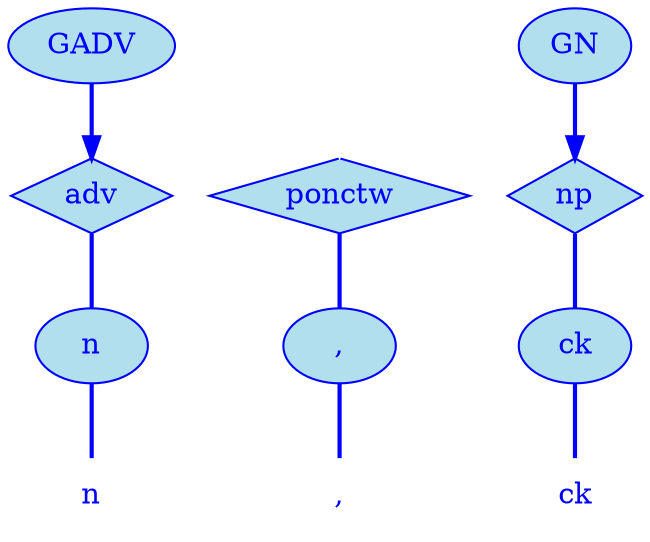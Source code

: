digraph g {
	graph [bb="0,0,250,252"];
	node [label="\N"];
	graph [_draw_="c 5 -white C 5 -white P 4 0 0 0 252 250 252 250 0 ",
		xdotversion="1.2"];
	"mc1s1_t1#token84" [label=n, shape=plaintext, fillcolor=lightblue2, fontcolor=blue, pos="40,18", width="0.75", height="0.50", _ldraw_="F 14.000000 11 -Times-Roman c 4 -blue T 40 13 0 9 1 -n "];
	"mc1s1_W1#wordmc1s1_t1#token" [label=n, shape=ellipse, fillcolor=lightblue2, fontcolor=blue, pos="40,90", width="0.75", height="0.50", color=blue, style=filled, _draw_="S 6 -filled c 4 -blue C 10 -lightblue2 E 40 90 27 18 ", _ldraw_="F 14.000000 11 -Times-Roman c 4 -blue T 40 85 0 9 1 -n "];
	"mc1s1_P1#pos" [label=adv, shape=diamond, fillcolor=lightblue2, fontcolor=blue, pos="40,162", width="0.78", height="0.50", color=blue, style=filled, _draw_="S 6 -filled c 4 -blue C 10 -lightblue2 P 4 40 180 12 162 40 144 68 162 ", _ldraw_="F 14.000000 11 -Times-Roman c 4 -blue T 40 157 0 25 3 -adv "];
	"mc1s1_chk0#chunk" [label=GADV, fillcolor=lightblue2, fontcolor=blue, pos="40,234", width="1.11", height="0.50", color=blue, style=filled, arrowhead=doubleoctagon, _draw_="S 6 -filled c 4 -blue C 10 -lightblue2 E 40 234 40 18 ", _ldraw_="F 14.000000 11 -Times-Roman c 4 -blue T 40 229 0 42 4 -GADV "];
	"mc1s1_t2#token87" [label=",", shape=plaintext, fillcolor=lightblue2, fontcolor=blue, pos="132,18", width="0.75", height="0.50", _ldraw_="F 14.000000 11 -Times-Roman c 4 -blue T 132 13 0 5 1 -, "];
	"mc1s1_W2#wordmc1s1_t2#token" [label=",", shape=ellipse, fillcolor=lightblue2, fontcolor=blue, pos="132,90", width="0.75", height="0.50", color=blue, style=filled, _draw_="S 6 -filled c 4 -blue C 10 -lightblue2 E 132 90 27 18 ", _ldraw_="F 14.000000 11 -Times-Roman c 4 -blue T 132 85 0 5 1 -, "];
	"mc1s1_P3L1#pos" [label=ponctw, shape=diamond, fillcolor=lightblue2, fontcolor=blue, pos="132,162", width="1.28", height="0.50", color=blue, style=filled, _draw_="S 6 -filled c 4 -blue C 10 -lightblue2 P 4 132 180 86 162 132 144 178 162 ", _ldraw_="F 14.000000 11 -Times-Roman c 4 -blue T 132 157 0 51 6 -ponctw "];
	"mc1s1_t3#token78" [label=ck, shape=plaintext, fillcolor=lightblue2, fontcolor=blue, pos="223,18", width="0.75", height="0.50", _ldraw_="F 14.000000 11 -Times-Roman c 4 -blue T 223 13 0 15 2 -ck "];
	"mc1s1_W3#wordmc1s1_t3#token" [label=ck, shape=ellipse, fillcolor=lightblue2, fontcolor=blue, pos="223,90", width="0.75", height="0.50", color=blue, style=filled, _draw_="S 6 -filled c 4 -blue C 10 -lightblue2 E 223 90 27 18 ", _ldraw_="F 14.000000 11 -Times-Roman c 4 -blue T 223 85 0 15 2 -ck "];
	"mc1s1_P16#pos" [label=np, shape=diamond, fillcolor=lightblue2, fontcolor=blue, pos="223,162", width="0.75", height="0.50", color=blue, style=filled, _draw_="S 6 -filled c 4 -blue C 10 -lightblue2 P 4 223 180 196 162 223 144 250 162 ", _ldraw_="F 14.000000 11 -Times-Roman c 4 -blue T 223 157 0 17 2 -np "];
	"mc1s1_chk1#chunk" [label=GN, fillcolor=lightblue2, fontcolor=blue, pos="223,234", width="0.75", height="0.50", color=blue, style=filled, arrowhead=doubleoctagon, _draw_="S 6 -filled c 4 -blue C 10 -lightblue2 E 223 234 27 18 ", _ldraw_="F 14.000000 11 -Times-Roman c 4 -blue T 223 229 0 22 2 -GN "];
	"mc1s1_P3L1#pos#empty" [shape=point, fillcolor=white, fontcolor=white, pos="132,234", width="0.06", height="0.06", color=white, size=2, _draw_="S 6 -filled c 5 -white C 5 -white E 132 234 2 2 "];
	"mc1s1_W1#wordmc1s1_t1#token" -> "mc1s1_t1#token84" [arrowhead=none, color=blue, fontcolor=blue, style=bold, minlen=1, pos="40,72 40,61 40,47 40,36", _draw_="S 4 -bold c 4 -blue B 4 40 72 40 61 40 47 40 36 "];
	"mc1s1_P1#pos" -> "mc1s1_W1#wordmc1s1_t1#token" [arrowhead=none, color=blue, fontcolor=blue, style=bold, minlen=1, pos="40,144 40,133 40,119 40,108", _draw_="S 4 -bold c 4 -blue B 4 40 144 40 133 40 119 40 108 "];
	"mc1s1_chk0#chunk" -> "mc1s1_P1#pos" [color=blue, fontcolor=blue, style=bold, minlen=1, pos="e,40,180 40,216 40,208 40,199 40,190", shape=normal, _draw_="S 4 -bold c 4 -blue B 4 40 216 40 208 40 199 40 190 ", _hdraw_="S 5 -solid S 15 -setlinewidth(1) c 4 -blue C 4 -blue P 3 44 190 40 180 37 190 "];
	"mc1s1_W2#wordmc1s1_t2#token" -> "mc1s1_t2#token87" [arrowhead=none, color=blue, fontcolor=blue, style=bold, minlen=1, pos="132,72 132,61 132,47 132,36", _draw_="S 4 -bold c 4 -blue B 4 132 72 132 61 132 47 132 36 "];
	"mc1s1_P3L1#pos" -> "mc1s1_W2#wordmc1s1_t2#token" [arrowhead=none, color=blue, fontcolor=blue, style=bold, minlen=1, pos="132,144 132,133 132,119 132,108", _draw_="S 4 -bold c 4 -blue B 4 132 144 132 133 132 119 132 108 "];
	"mc1s1_W3#wordmc1s1_t3#token" -> "mc1s1_t3#token78" [arrowhead=none, color=blue, fontcolor=blue, style=bold, minlen=1, pos="223,72 223,61 223,47 223,36", _draw_="S 4 -bold c 4 -blue B 4 223 72 223 61 223 47 223 36 "];
	"mc1s1_P16#pos" -> "mc1s1_W3#wordmc1s1_t3#token" [arrowhead=none, color=blue, fontcolor=blue, style=bold, minlen=1, pos="223,144 223,133 223,119 223,108", _draw_="S 4 -bold c 4 -blue B 4 223 144 223 133 223 119 223 108 "];
	"mc1s1_chk1#chunk" -> "mc1s1_P16#pos" [color=blue, fontcolor=blue, style=bold, minlen=1, pos="e,223,180 223,216 223,208 223,199 223,190", shape=normal, _draw_="S 4 -bold c 4 -blue B 4 223 216 223 208 223 199 223 190 ", _hdraw_="S 5 -solid S 15 -setlinewidth(1) c 4 -blue C 4 -blue P 3 227 190 223 180 220 190 "];
	"mc1s1_P3L1#pos#empty" -> "mc1s1_P3L1#pos" [color=white, fontcolor=white, minlen=1, pos="e,132,180 132,232 132,225 132,207 132,190", shape=none, _draw_="c 5 -white B 4 132 232 132 225 132 207 132 190 ", _hdraw_="S 5 -solid S 15 -setlinewidth(1) c 5 -white C 5 -white P 3 136 190 132 180 129 190 "];
}
